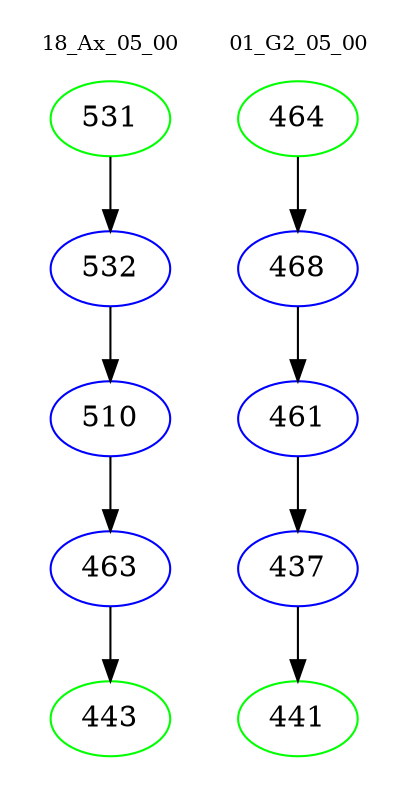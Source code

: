 digraph{
subgraph cluster_0 {
color = white
label = "18_Ax_05_00";
fontsize=10;
T0_531 [label="531", color="green"]
T0_531 -> T0_532 [color="black"]
T0_532 [label="532", color="blue"]
T0_532 -> T0_510 [color="black"]
T0_510 [label="510", color="blue"]
T0_510 -> T0_463 [color="black"]
T0_463 [label="463", color="blue"]
T0_463 -> T0_443 [color="black"]
T0_443 [label="443", color="green"]
}
subgraph cluster_1 {
color = white
label = "01_G2_05_00";
fontsize=10;
T1_464 [label="464", color="green"]
T1_464 -> T1_468 [color="black"]
T1_468 [label="468", color="blue"]
T1_468 -> T1_461 [color="black"]
T1_461 [label="461", color="blue"]
T1_461 -> T1_437 [color="black"]
T1_437 [label="437", color="blue"]
T1_437 -> T1_441 [color="black"]
T1_441 [label="441", color="green"]
}
}
